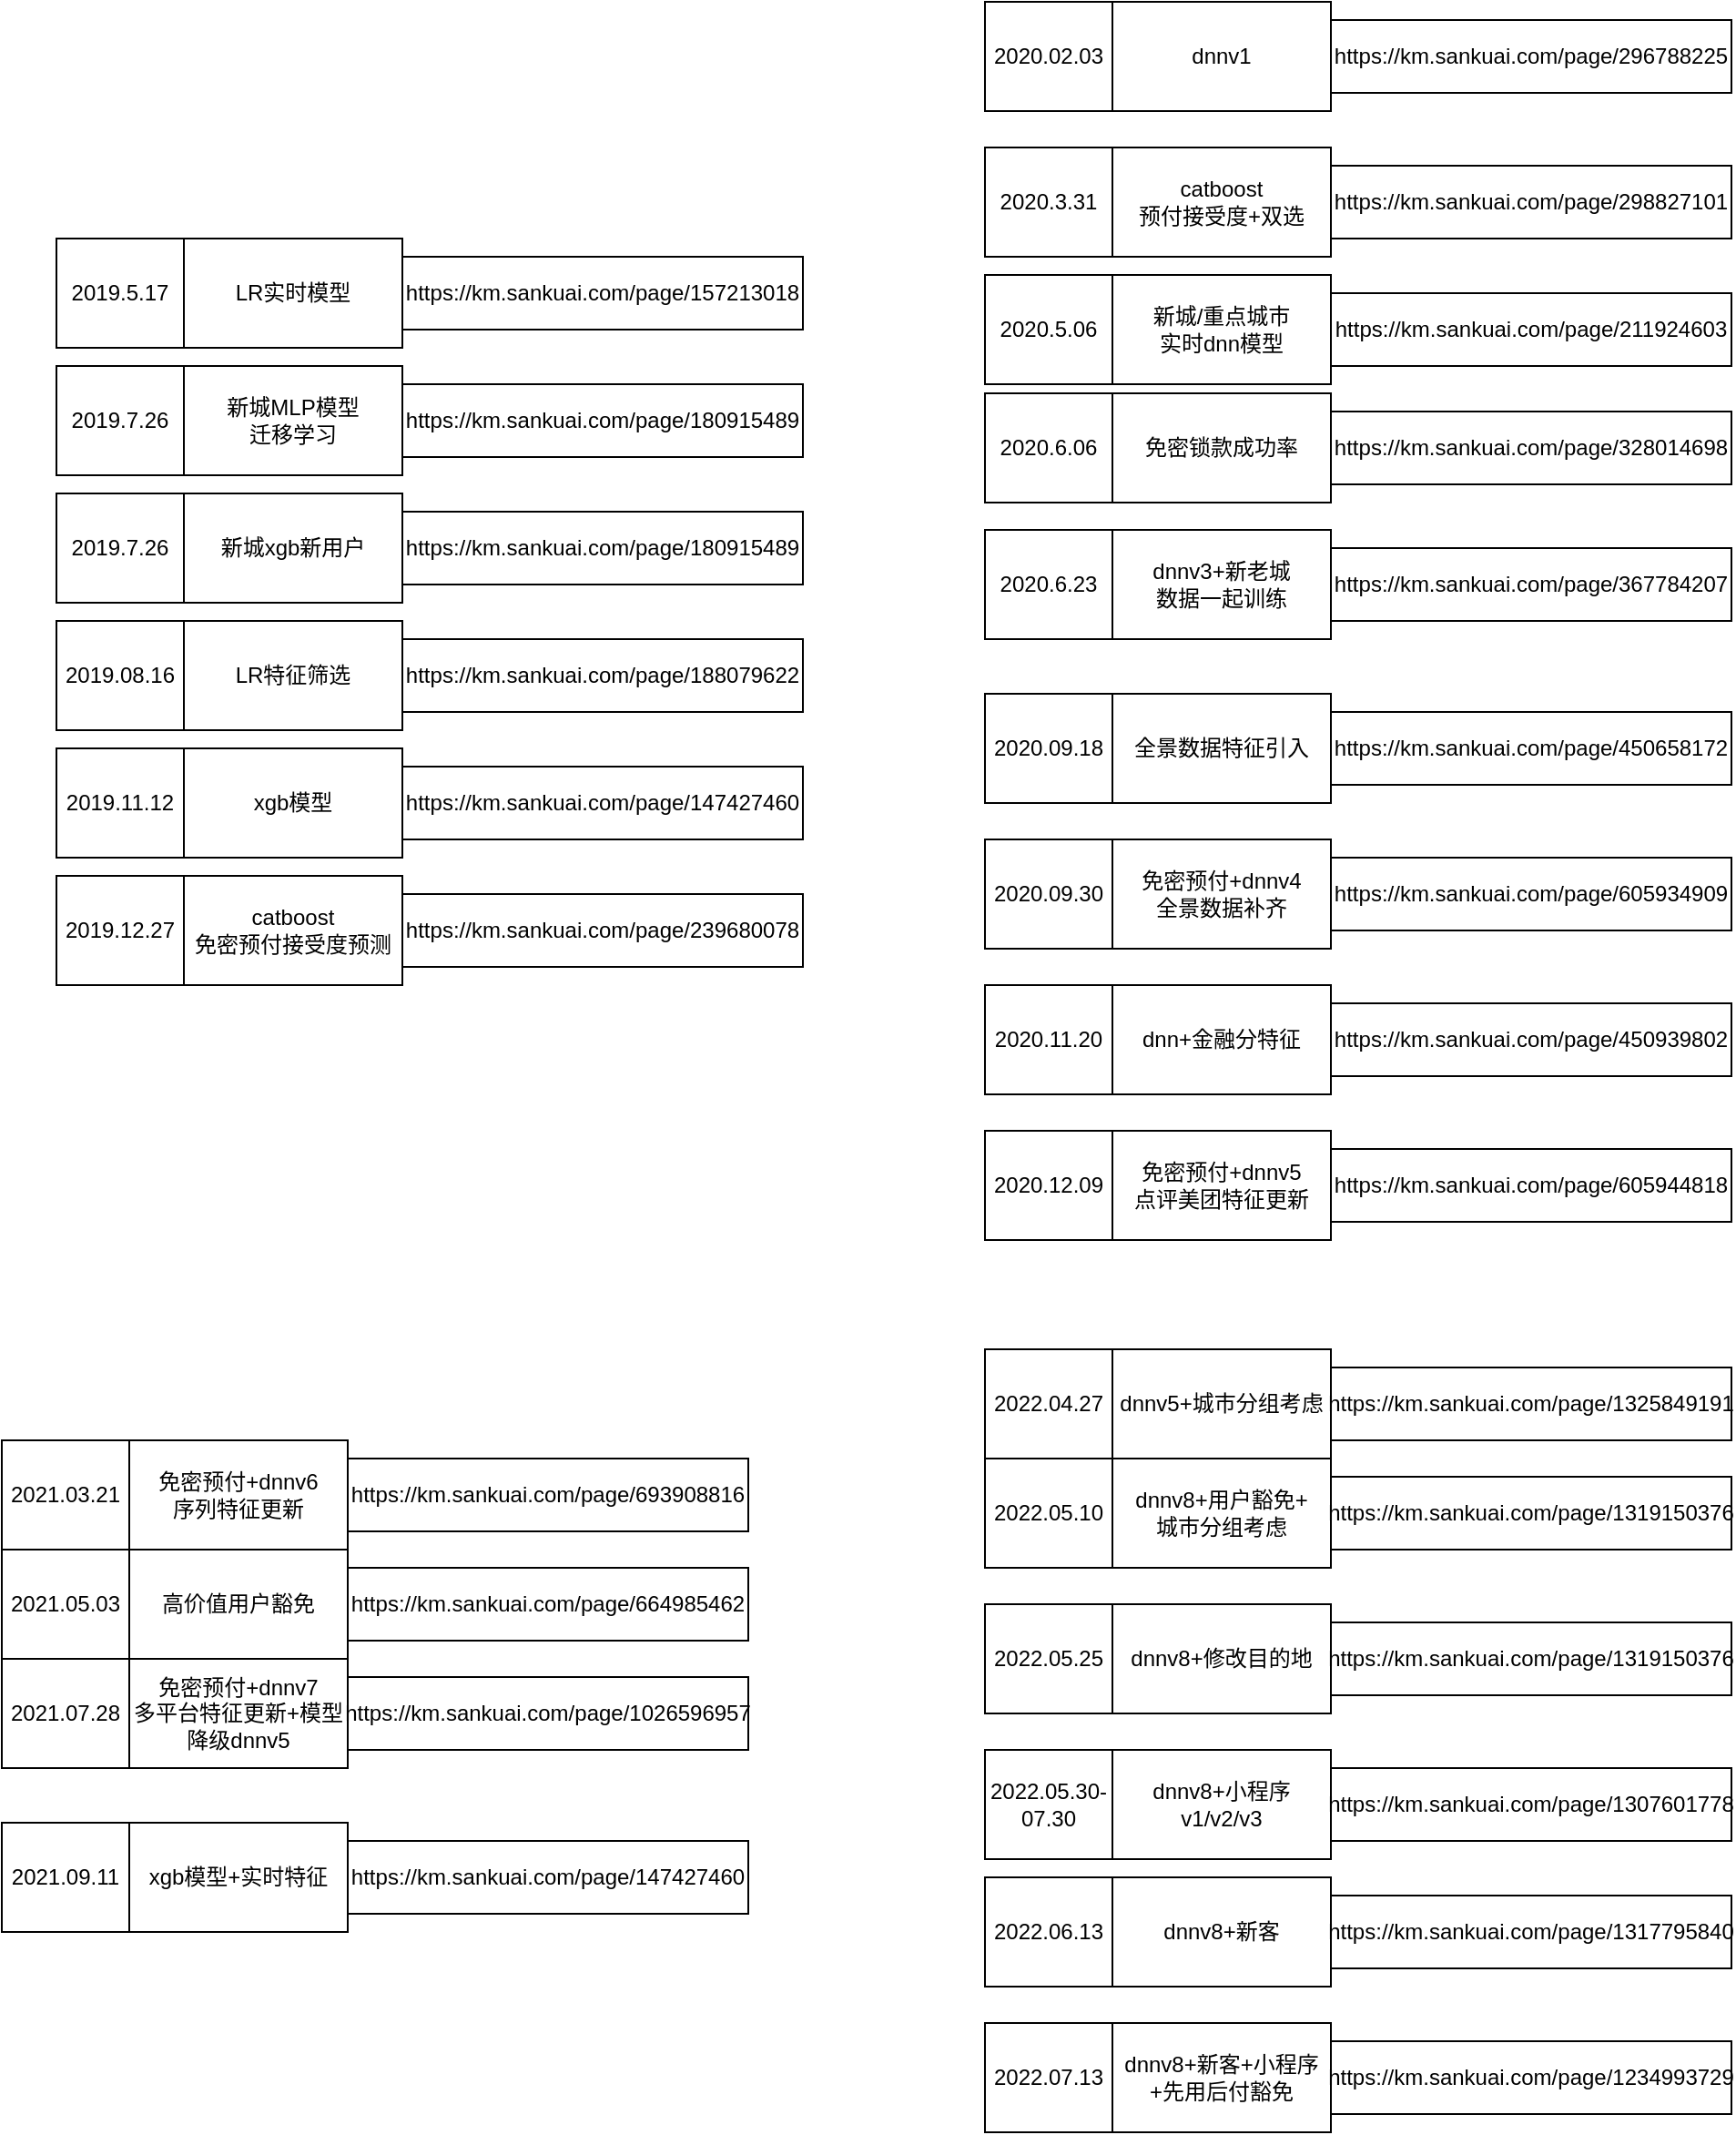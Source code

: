 <mxfile version="20.2.3" type="github">
  <diagram id="xu4CyOreJyOZfyECbtHa" name="第 1 页">
    <mxGraphModel dx="1298" dy="2035" grid="1" gridSize="10" guides="1" tooltips="1" connect="1" arrows="1" fold="1" page="1" pageScale="1" pageWidth="827" pageHeight="1169" math="0" shadow="0">
      <root>
        <mxCell id="0" />
        <mxCell id="1" parent="0" />
        <mxCell id="-9yBFDYetZPaC8PrOKNb-6" value="LR实时模型" style="rounded=0;whiteSpace=wrap;html=1;" vertex="1" parent="1">
          <mxGeometry x="140" y="-70" width="120" height="60" as="geometry" />
        </mxCell>
        <mxCell id="-9yBFDYetZPaC8PrOKNb-7" value="2019.5.17" style="rounded=0;whiteSpace=wrap;html=1;" vertex="1" parent="1">
          <mxGeometry x="70" y="-70" width="70" height="60" as="geometry" />
        </mxCell>
        <mxCell id="-9yBFDYetZPaC8PrOKNb-8" value="https://km.sankuai.com/page/157213018" style="rounded=0;whiteSpace=wrap;html=1;" vertex="1" parent="1">
          <mxGeometry x="260" y="-60" width="220" height="40" as="geometry" />
        </mxCell>
        <mxCell id="-9yBFDYetZPaC8PrOKNb-9" value="xgb模型" style="rounded=0;whiteSpace=wrap;html=1;" vertex="1" parent="1">
          <mxGeometry x="140" y="210" width="120" height="60" as="geometry" />
        </mxCell>
        <mxCell id="-9yBFDYetZPaC8PrOKNb-10" value="2019.11.12" style="rounded=0;whiteSpace=wrap;html=1;" vertex="1" parent="1">
          <mxGeometry x="70" y="210" width="70" height="60" as="geometry" />
        </mxCell>
        <mxCell id="-9yBFDYetZPaC8PrOKNb-11" value="https://km.sankuai.com/page/147427460" style="rounded=0;whiteSpace=wrap;html=1;" vertex="1" parent="1">
          <mxGeometry x="260" y="220" width="220" height="40" as="geometry" />
        </mxCell>
        <mxCell id="-9yBFDYetZPaC8PrOKNb-12" value="高价值用户豁免" style="rounded=0;whiteSpace=wrap;html=1;" vertex="1" parent="1">
          <mxGeometry x="110" y="650" width="120" height="60" as="geometry" />
        </mxCell>
        <mxCell id="-9yBFDYetZPaC8PrOKNb-13" value="2021.05.03" style="rounded=0;whiteSpace=wrap;html=1;" vertex="1" parent="1">
          <mxGeometry x="40" y="650" width="70" height="60" as="geometry" />
        </mxCell>
        <mxCell id="-9yBFDYetZPaC8PrOKNb-14" value="https://km.sankuai.com/page/664985462" style="rounded=0;whiteSpace=wrap;html=1;" vertex="1" parent="1">
          <mxGeometry x="230" y="660" width="220" height="40" as="geometry" />
        </mxCell>
        <mxCell id="-9yBFDYetZPaC8PrOKNb-18" value="xgb模型+实时特征" style="rounded=0;whiteSpace=wrap;html=1;" vertex="1" parent="1">
          <mxGeometry x="110" y="800" width="120" height="60" as="geometry" />
        </mxCell>
        <mxCell id="-9yBFDYetZPaC8PrOKNb-19" value="2021.09.11" style="rounded=0;whiteSpace=wrap;html=1;" vertex="1" parent="1">
          <mxGeometry x="40" y="800" width="70" height="60" as="geometry" />
        </mxCell>
        <mxCell id="-9yBFDYetZPaC8PrOKNb-20" value="https://km.sankuai.com/page/147427460" style="rounded=0;whiteSpace=wrap;html=1;" vertex="1" parent="1">
          <mxGeometry x="230" y="810" width="220" height="40" as="geometry" />
        </mxCell>
        <mxCell id="-9yBFDYetZPaC8PrOKNb-21" value="dnn+金融分特征" style="rounded=0;whiteSpace=wrap;html=1;" vertex="1" parent="1">
          <mxGeometry x="650" y="340" width="120" height="60" as="geometry" />
        </mxCell>
        <mxCell id="-9yBFDYetZPaC8PrOKNb-22" value="2020.11.20" style="rounded=0;whiteSpace=wrap;html=1;" vertex="1" parent="1">
          <mxGeometry x="580" y="340" width="70" height="60" as="geometry" />
        </mxCell>
        <mxCell id="-9yBFDYetZPaC8PrOKNb-23" value="https://km.sankuai.com/page/450939802" style="rounded=0;whiteSpace=wrap;html=1;" vertex="1" parent="1">
          <mxGeometry x="770" y="350" width="220" height="40" as="geometry" />
        </mxCell>
        <mxCell id="-9yBFDYetZPaC8PrOKNb-30" value="catboost &lt;br&gt;免密预付接受度预测" style="rounded=0;whiteSpace=wrap;html=1;" vertex="1" parent="1">
          <mxGeometry x="140" y="280" width="120" height="60" as="geometry" />
        </mxCell>
        <mxCell id="-9yBFDYetZPaC8PrOKNb-31" value="2019.12.27" style="rounded=0;whiteSpace=wrap;html=1;" vertex="1" parent="1">
          <mxGeometry x="70" y="280" width="70" height="60" as="geometry" />
        </mxCell>
        <mxCell id="-9yBFDYetZPaC8PrOKNb-32" value="https://km.sankuai.com/page/239680078" style="rounded=0;whiteSpace=wrap;html=1;" vertex="1" parent="1">
          <mxGeometry x="260" y="290" width="220" height="40" as="geometry" />
        </mxCell>
        <mxCell id="-9yBFDYetZPaC8PrOKNb-33" value="免密预付+dnnv4&lt;br&gt;全景数据补齐" style="rounded=0;whiteSpace=wrap;html=1;" vertex="1" parent="1">
          <mxGeometry x="650" y="260" width="120" height="60" as="geometry" />
        </mxCell>
        <mxCell id="-9yBFDYetZPaC8PrOKNb-34" value="2020.09.30" style="rounded=0;whiteSpace=wrap;html=1;" vertex="1" parent="1">
          <mxGeometry x="580" y="260" width="70" height="60" as="geometry" />
        </mxCell>
        <mxCell id="-9yBFDYetZPaC8PrOKNb-35" value="https://km.sankuai.com/page/605934909" style="rounded=0;whiteSpace=wrap;html=1;" vertex="1" parent="1">
          <mxGeometry x="770" y="270" width="220" height="40" as="geometry" />
        </mxCell>
        <mxCell id="-9yBFDYetZPaC8PrOKNb-36" value="免密预付+dnnv5&lt;br&gt;点评美团特征更新" style="rounded=0;whiteSpace=wrap;html=1;" vertex="1" parent="1">
          <mxGeometry x="650" y="420" width="120" height="60" as="geometry" />
        </mxCell>
        <mxCell id="-9yBFDYetZPaC8PrOKNb-37" value="2020.12.09" style="rounded=0;whiteSpace=wrap;html=1;" vertex="1" parent="1">
          <mxGeometry x="580" y="420" width="70" height="60" as="geometry" />
        </mxCell>
        <mxCell id="-9yBFDYetZPaC8PrOKNb-38" value="https://km.sankuai.com/page/605944818" style="rounded=0;whiteSpace=wrap;html=1;" vertex="1" parent="1">
          <mxGeometry x="770" y="430" width="220" height="40" as="geometry" />
        </mxCell>
        <mxCell id="-9yBFDYetZPaC8PrOKNb-39" value="免密预付+dnnv6&lt;br&gt;序列特征更新" style="rounded=0;whiteSpace=wrap;html=1;" vertex="1" parent="1">
          <mxGeometry x="110" y="590" width="120" height="60" as="geometry" />
        </mxCell>
        <mxCell id="-9yBFDYetZPaC8PrOKNb-40" value="2021.03.21" style="rounded=0;whiteSpace=wrap;html=1;" vertex="1" parent="1">
          <mxGeometry x="40" y="590" width="70" height="60" as="geometry" />
        </mxCell>
        <mxCell id="-9yBFDYetZPaC8PrOKNb-41" value="https://km.sankuai.com/page/693908816" style="rounded=0;whiteSpace=wrap;html=1;" vertex="1" parent="1">
          <mxGeometry x="230" y="600" width="220" height="40" as="geometry" />
        </mxCell>
        <mxCell id="-9yBFDYetZPaC8PrOKNb-42" value="免密预付+dnnv7&lt;br&gt;多平台特征更新+模型降级dnnv5" style="rounded=0;whiteSpace=wrap;html=1;" vertex="1" parent="1">
          <mxGeometry x="110" y="710" width="120" height="60" as="geometry" />
        </mxCell>
        <mxCell id="-9yBFDYetZPaC8PrOKNb-43" value="2021.07.28" style="rounded=0;whiteSpace=wrap;html=1;" vertex="1" parent="1">
          <mxGeometry x="40" y="710" width="70" height="60" as="geometry" />
        </mxCell>
        <mxCell id="-9yBFDYetZPaC8PrOKNb-44" value="https://km.sankuai.com/page/1026596957" style="rounded=0;whiteSpace=wrap;html=1;" vertex="1" parent="1">
          <mxGeometry x="230" y="720" width="220" height="40" as="geometry" />
        </mxCell>
        <mxCell id="-9yBFDYetZPaC8PrOKNb-45" value="全景数据特征引入" style="rounded=0;whiteSpace=wrap;html=1;" vertex="1" parent="1">
          <mxGeometry x="650" y="180" width="120" height="60" as="geometry" />
        </mxCell>
        <mxCell id="-9yBFDYetZPaC8PrOKNb-46" value="2020.09.18" style="rounded=0;whiteSpace=wrap;html=1;" vertex="1" parent="1">
          <mxGeometry x="580" y="180" width="70" height="60" as="geometry" />
        </mxCell>
        <mxCell id="-9yBFDYetZPaC8PrOKNb-47" value="https://km.sankuai.com/page/450658172" style="rounded=0;whiteSpace=wrap;html=1;" vertex="1" parent="1">
          <mxGeometry x="770" y="190" width="220" height="40" as="geometry" />
        </mxCell>
        <mxCell id="-9yBFDYetZPaC8PrOKNb-48" value="新城MLP模型&lt;br&gt;迁移学习" style="rounded=0;whiteSpace=wrap;html=1;" vertex="1" parent="1">
          <mxGeometry x="140" width="120" height="60" as="geometry" />
        </mxCell>
        <mxCell id="-9yBFDYetZPaC8PrOKNb-49" value="2019.7.26" style="rounded=0;whiteSpace=wrap;html=1;" vertex="1" parent="1">
          <mxGeometry x="70" width="70" height="60" as="geometry" />
        </mxCell>
        <mxCell id="-9yBFDYetZPaC8PrOKNb-50" value="https://km.sankuai.com/page/180915489" style="rounded=0;whiteSpace=wrap;html=1;" vertex="1" parent="1">
          <mxGeometry x="260" y="10" width="220" height="40" as="geometry" />
        </mxCell>
        <mxCell id="-9yBFDYetZPaC8PrOKNb-51" value="新城xgb新用户" style="rounded=0;whiteSpace=wrap;html=1;" vertex="1" parent="1">
          <mxGeometry x="140" y="70" width="120" height="60" as="geometry" />
        </mxCell>
        <mxCell id="-9yBFDYetZPaC8PrOKNb-52" value="2019.7.26" style="rounded=0;whiteSpace=wrap;html=1;" vertex="1" parent="1">
          <mxGeometry x="70" y="70" width="70" height="60" as="geometry" />
        </mxCell>
        <mxCell id="-9yBFDYetZPaC8PrOKNb-53" value="https://km.sankuai.com/page/180915489" style="rounded=0;whiteSpace=wrap;html=1;" vertex="1" parent="1">
          <mxGeometry x="260" y="80" width="220" height="40" as="geometry" />
        </mxCell>
        <mxCell id="-9yBFDYetZPaC8PrOKNb-54" value="新城/重点城市&lt;br&gt;实时dnn模型" style="rounded=0;whiteSpace=wrap;html=1;" vertex="1" parent="1">
          <mxGeometry x="650" y="-50" width="120" height="60" as="geometry" />
        </mxCell>
        <mxCell id="-9yBFDYetZPaC8PrOKNb-55" value="2020.5.06" style="rounded=0;whiteSpace=wrap;html=1;" vertex="1" parent="1">
          <mxGeometry x="580" y="-50" width="70" height="60" as="geometry" />
        </mxCell>
        <mxCell id="-9yBFDYetZPaC8PrOKNb-56" value="https://km.sankuai.com/page/211924603" style="rounded=0;whiteSpace=wrap;html=1;" vertex="1" parent="1">
          <mxGeometry x="770" y="-40" width="220" height="40" as="geometry" />
        </mxCell>
        <mxCell id="-9yBFDYetZPaC8PrOKNb-57" value="LR特征筛选" style="rounded=0;whiteSpace=wrap;html=1;" vertex="1" parent="1">
          <mxGeometry x="140" y="140" width="120" height="60" as="geometry" />
        </mxCell>
        <mxCell id="-9yBFDYetZPaC8PrOKNb-58" value="2019.08.16" style="rounded=0;whiteSpace=wrap;html=1;" vertex="1" parent="1">
          <mxGeometry x="70" y="140" width="70" height="60" as="geometry" />
        </mxCell>
        <mxCell id="-9yBFDYetZPaC8PrOKNb-59" value="https://km.sankuai.com/page/188079622" style="rounded=0;whiteSpace=wrap;html=1;" vertex="1" parent="1">
          <mxGeometry x="260" y="150" width="220" height="40" as="geometry" />
        </mxCell>
        <mxCell id="-9yBFDYetZPaC8PrOKNb-60" value="catboost&lt;br&gt;预付接受度+双选" style="rounded=0;whiteSpace=wrap;html=1;" vertex="1" parent="1">
          <mxGeometry x="650" y="-120" width="120" height="60" as="geometry" />
        </mxCell>
        <mxCell id="-9yBFDYetZPaC8PrOKNb-61" value="2020.3.31" style="rounded=0;whiteSpace=wrap;html=1;" vertex="1" parent="1">
          <mxGeometry x="580" y="-120" width="70" height="60" as="geometry" />
        </mxCell>
        <mxCell id="-9yBFDYetZPaC8PrOKNb-62" value="https://km.sankuai.com/page/298827101" style="rounded=0;whiteSpace=wrap;html=1;" vertex="1" parent="1">
          <mxGeometry x="770" y="-110" width="220" height="40" as="geometry" />
        </mxCell>
        <mxCell id="-9yBFDYetZPaC8PrOKNb-66" value="免密锁款成功率" style="rounded=0;whiteSpace=wrap;html=1;" vertex="1" parent="1">
          <mxGeometry x="650" y="15" width="120" height="60" as="geometry" />
        </mxCell>
        <mxCell id="-9yBFDYetZPaC8PrOKNb-67" value="2020.6.06" style="rounded=0;whiteSpace=wrap;html=1;" vertex="1" parent="1">
          <mxGeometry x="580" y="15" width="70" height="60" as="geometry" />
        </mxCell>
        <mxCell id="-9yBFDYetZPaC8PrOKNb-68" value="https://km.sankuai.com/page/328014698" style="rounded=0;whiteSpace=wrap;html=1;" vertex="1" parent="1">
          <mxGeometry x="770" y="25" width="220" height="40" as="geometry" />
        </mxCell>
        <mxCell id="-9yBFDYetZPaC8PrOKNb-72" value="dnnv3+新老城&lt;br&gt;数据一起训练" style="rounded=0;whiteSpace=wrap;html=1;" vertex="1" parent="1">
          <mxGeometry x="650" y="90" width="120" height="60" as="geometry" />
        </mxCell>
        <mxCell id="-9yBFDYetZPaC8PrOKNb-73" value="2020.6.23" style="rounded=0;whiteSpace=wrap;html=1;" vertex="1" parent="1">
          <mxGeometry x="580" y="90" width="70" height="60" as="geometry" />
        </mxCell>
        <mxCell id="-9yBFDYetZPaC8PrOKNb-74" value="https://km.sankuai.com/page/367784207" style="rounded=0;whiteSpace=wrap;html=1;" vertex="1" parent="1">
          <mxGeometry x="770" y="100" width="220" height="40" as="geometry" />
        </mxCell>
        <mxCell id="-9yBFDYetZPaC8PrOKNb-75" value="dnnv1" style="rounded=0;whiteSpace=wrap;html=1;" vertex="1" parent="1">
          <mxGeometry x="650" y="-200" width="120" height="60" as="geometry" />
        </mxCell>
        <mxCell id="-9yBFDYetZPaC8PrOKNb-76" value="2020.02.03" style="rounded=0;whiteSpace=wrap;html=1;" vertex="1" parent="1">
          <mxGeometry x="580" y="-200" width="70" height="60" as="geometry" />
        </mxCell>
        <mxCell id="-9yBFDYetZPaC8PrOKNb-77" value="https://km.sankuai.com/page/296788225" style="rounded=0;whiteSpace=wrap;html=1;" vertex="1" parent="1">
          <mxGeometry x="770" y="-190" width="220" height="40" as="geometry" />
        </mxCell>
        <mxCell id="-9yBFDYetZPaC8PrOKNb-78" value="dnnv5+城市分组考虑" style="rounded=0;whiteSpace=wrap;html=1;" vertex="1" parent="1">
          <mxGeometry x="650" y="540" width="120" height="60" as="geometry" />
        </mxCell>
        <mxCell id="-9yBFDYetZPaC8PrOKNb-79" value="2022.04.27" style="rounded=0;whiteSpace=wrap;html=1;" vertex="1" parent="1">
          <mxGeometry x="580" y="540" width="70" height="60" as="geometry" />
        </mxCell>
        <UserObject label="https://km.sankuai.com/page/1325849191" link="https://km.sankuai.com/page/1325849191" id="-9yBFDYetZPaC8PrOKNb-80">
          <mxCell style="rounded=0;whiteSpace=wrap;html=1;" vertex="1" parent="1">
            <mxGeometry x="770" y="550" width="220" height="40" as="geometry" />
          </mxCell>
        </UserObject>
        <mxCell id="-9yBFDYetZPaC8PrOKNb-81" value="dnnv8+用户豁免+&lt;br&gt;城市分组考虑" style="rounded=0;whiteSpace=wrap;html=1;" vertex="1" parent="1">
          <mxGeometry x="650" y="600" width="120" height="60" as="geometry" />
        </mxCell>
        <mxCell id="-9yBFDYetZPaC8PrOKNb-82" value="2022.05.10" style="rounded=0;whiteSpace=wrap;html=1;" vertex="1" parent="1">
          <mxGeometry x="580" y="600" width="70" height="60" as="geometry" />
        </mxCell>
        <UserObject label="https://km.sankuai.com/page/1319150376" link="https://km.sankuai.com/page/1325849191" id="-9yBFDYetZPaC8PrOKNb-83">
          <mxCell style="rounded=0;whiteSpace=wrap;html=1;" vertex="1" parent="1">
            <mxGeometry x="770" y="610" width="220" height="40" as="geometry" />
          </mxCell>
        </UserObject>
        <mxCell id="-9yBFDYetZPaC8PrOKNb-84" value="dnnv8+小程序v1/v2/v3" style="rounded=0;whiteSpace=wrap;html=1;" vertex="1" parent="1">
          <mxGeometry x="650" y="760" width="120" height="60" as="geometry" />
        </mxCell>
        <mxCell id="-9yBFDYetZPaC8PrOKNb-85" value="2022.05.30-07.30" style="rounded=0;whiteSpace=wrap;html=1;" vertex="1" parent="1">
          <mxGeometry x="580" y="760" width="70" height="60" as="geometry" />
        </mxCell>
        <UserObject label="https://km.sankuai.com/page/1307601778" link="https://km.sankuai.com/page/1325849191" id="-9yBFDYetZPaC8PrOKNb-86">
          <mxCell style="rounded=0;whiteSpace=wrap;html=1;" vertex="1" parent="1">
            <mxGeometry x="770" y="770" width="220" height="40" as="geometry" />
          </mxCell>
        </UserObject>
        <mxCell id="-9yBFDYetZPaC8PrOKNb-87" value="dnnv8+修改目的地" style="rounded=0;whiteSpace=wrap;html=1;" vertex="1" parent="1">
          <mxGeometry x="650" y="680" width="120" height="60" as="geometry" />
        </mxCell>
        <mxCell id="-9yBFDYetZPaC8PrOKNb-88" value="2022.05.25" style="rounded=0;whiteSpace=wrap;html=1;" vertex="1" parent="1">
          <mxGeometry x="580" y="680" width="70" height="60" as="geometry" />
        </mxCell>
        <UserObject label="https://km.sankuai.com/page/1319150376" link="https://km.sankuai.com/page/1325849191" id="-9yBFDYetZPaC8PrOKNb-89">
          <mxCell style="rounded=0;whiteSpace=wrap;html=1;" vertex="1" parent="1">
            <mxGeometry x="770" y="690" width="220" height="40" as="geometry" />
          </mxCell>
        </UserObject>
        <mxCell id="-9yBFDYetZPaC8PrOKNb-90" value="dnnv8+新客" style="rounded=0;whiteSpace=wrap;html=1;" vertex="1" parent="1">
          <mxGeometry x="650" y="830" width="120" height="60" as="geometry" />
        </mxCell>
        <mxCell id="-9yBFDYetZPaC8PrOKNb-91" value="2022.06.13" style="rounded=0;whiteSpace=wrap;html=1;" vertex="1" parent="1">
          <mxGeometry x="580" y="830" width="70" height="60" as="geometry" />
        </mxCell>
        <UserObject label="https://km.sankuai.com/page/1317795840" link="https://km.sankuai.com/page/1325849191" id="-9yBFDYetZPaC8PrOKNb-92">
          <mxCell style="rounded=0;whiteSpace=wrap;html=1;" vertex="1" parent="1">
            <mxGeometry x="770" y="840" width="220" height="40" as="geometry" />
          </mxCell>
        </UserObject>
        <mxCell id="-9yBFDYetZPaC8PrOKNb-93" value="dnnv8+新客+小程序&lt;br&gt;+先用后付豁免" style="rounded=0;whiteSpace=wrap;html=1;" vertex="1" parent="1">
          <mxGeometry x="650" y="910" width="120" height="60" as="geometry" />
        </mxCell>
        <mxCell id="-9yBFDYetZPaC8PrOKNb-94" value="2022.07.13" style="rounded=0;whiteSpace=wrap;html=1;" vertex="1" parent="1">
          <mxGeometry x="580" y="910" width="70" height="60" as="geometry" />
        </mxCell>
        <UserObject label="https://km.sankuai.com/page/1234993729" link="https://km.sankuai.com/page/1325849191" id="-9yBFDYetZPaC8PrOKNb-95">
          <mxCell style="rounded=0;whiteSpace=wrap;html=1;" vertex="1" parent="1">
            <mxGeometry x="770" y="920" width="220" height="40" as="geometry" />
          </mxCell>
        </UserObject>
      </root>
    </mxGraphModel>
  </diagram>
</mxfile>
